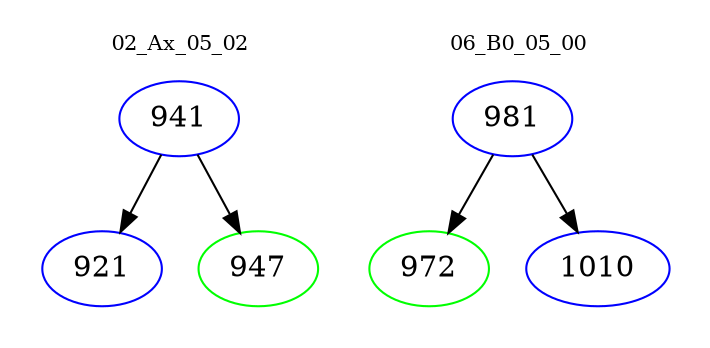 digraph{
subgraph cluster_0 {
color = white
label = "02_Ax_05_02";
fontsize=10;
T0_941 [label="941", color="blue"]
T0_941 -> T0_921 [color="black"]
T0_921 [label="921", color="blue"]
T0_941 -> T0_947 [color="black"]
T0_947 [label="947", color="green"]
}
subgraph cluster_1 {
color = white
label = "06_B0_05_00";
fontsize=10;
T1_981 [label="981", color="blue"]
T1_981 -> T1_972 [color="black"]
T1_972 [label="972", color="green"]
T1_981 -> T1_1010 [color="black"]
T1_1010 [label="1010", color="blue"]
}
}
